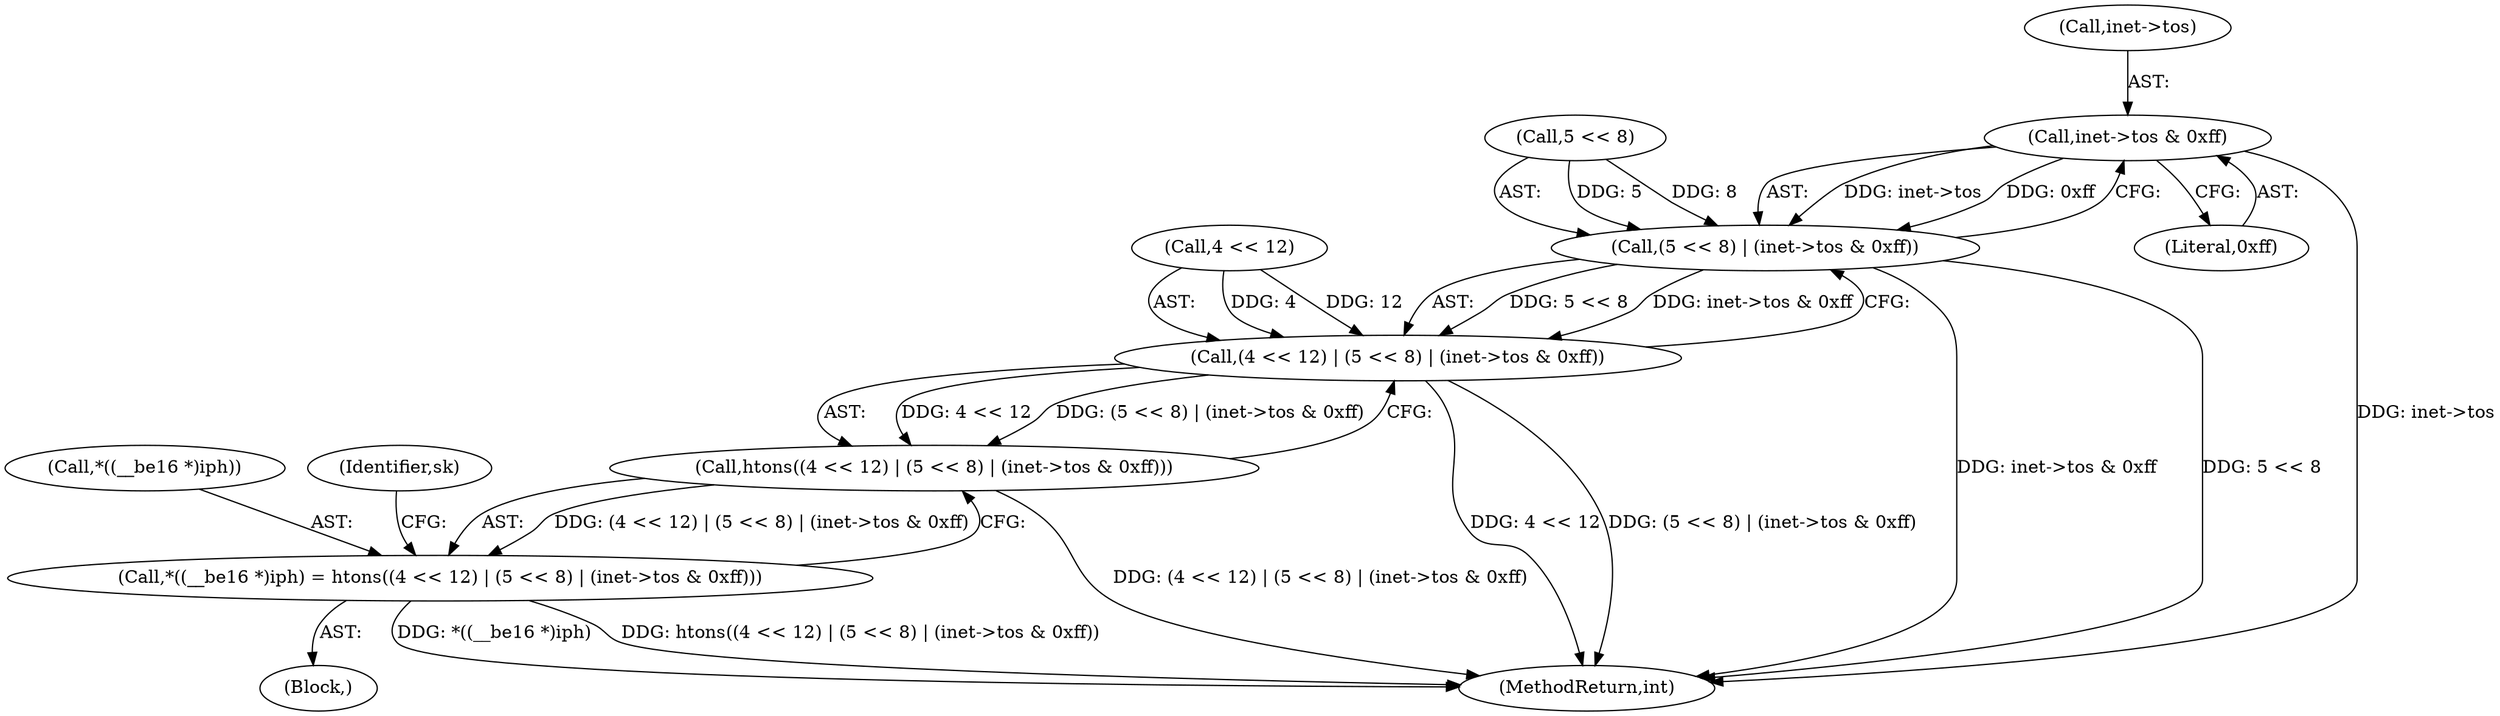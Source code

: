 digraph "0_linux_f6d8bd051c391c1c0458a30b2a7abcd939329259_22@pointer" {
"1000255" [label="(Call,inet->tos & 0xff)"];
"1000251" [label="(Call,(5 << 8) | (inet->tos & 0xff))"];
"1000247" [label="(Call,(4 << 12) | (5 << 8) | (inet->tos & 0xff))"];
"1000246" [label="(Call,htons((4 << 12) | (5 << 8) | (inet->tos & 0xff)))"];
"1000241" [label="(Call,*((__be16 *)iph) = htons((4 << 12) | (5 << 8) | (inet->tos & 0xff)))"];
"1000247" [label="(Call,(4 << 12) | (5 << 8) | (inet->tos & 0xff))"];
"1000252" [label="(Call,5 << 8)"];
"1000246" [label="(Call,htons((4 << 12) | (5 << 8) | (inet->tos & 0xff)))"];
"1000259" [label="(Literal,0xff)"];
"1000255" [label="(Call,inet->tos & 0xff)"];
"1000256" [label="(Call,inet->tos)"];
"1000371" [label="(MethodReturn,int)"];
"1000108" [label="(Block,)"];
"1000242" [label="(Call,*((__be16 *)iph))"];
"1000241" [label="(Call,*((__be16 *)iph) = htons((4 << 12) | (5 << 8) | (inet->tos & 0xff)))"];
"1000263" [label="(Identifier,sk)"];
"1000251" [label="(Call,(5 << 8) | (inet->tos & 0xff))"];
"1000248" [label="(Call,4 << 12)"];
"1000255" -> "1000251"  [label="AST: "];
"1000255" -> "1000259"  [label="CFG: "];
"1000256" -> "1000255"  [label="AST: "];
"1000259" -> "1000255"  [label="AST: "];
"1000251" -> "1000255"  [label="CFG: "];
"1000255" -> "1000371"  [label="DDG: inet->tos"];
"1000255" -> "1000251"  [label="DDG: inet->tos"];
"1000255" -> "1000251"  [label="DDG: 0xff"];
"1000251" -> "1000247"  [label="AST: "];
"1000252" -> "1000251"  [label="AST: "];
"1000247" -> "1000251"  [label="CFG: "];
"1000251" -> "1000371"  [label="DDG: inet->tos & 0xff"];
"1000251" -> "1000371"  [label="DDG: 5 << 8"];
"1000251" -> "1000247"  [label="DDG: 5 << 8"];
"1000251" -> "1000247"  [label="DDG: inet->tos & 0xff"];
"1000252" -> "1000251"  [label="DDG: 5"];
"1000252" -> "1000251"  [label="DDG: 8"];
"1000247" -> "1000246"  [label="AST: "];
"1000248" -> "1000247"  [label="AST: "];
"1000246" -> "1000247"  [label="CFG: "];
"1000247" -> "1000371"  [label="DDG: 4 << 12"];
"1000247" -> "1000371"  [label="DDG: (5 << 8) | (inet->tos & 0xff)"];
"1000247" -> "1000246"  [label="DDG: 4 << 12"];
"1000247" -> "1000246"  [label="DDG: (5 << 8) | (inet->tos & 0xff)"];
"1000248" -> "1000247"  [label="DDG: 4"];
"1000248" -> "1000247"  [label="DDG: 12"];
"1000246" -> "1000241"  [label="AST: "];
"1000241" -> "1000246"  [label="CFG: "];
"1000246" -> "1000371"  [label="DDG: (4 << 12) | (5 << 8) | (inet->tos & 0xff)"];
"1000246" -> "1000241"  [label="DDG: (4 << 12) | (5 << 8) | (inet->tos & 0xff)"];
"1000241" -> "1000108"  [label="AST: "];
"1000242" -> "1000241"  [label="AST: "];
"1000263" -> "1000241"  [label="CFG: "];
"1000241" -> "1000371"  [label="DDG: *((__be16 *)iph)"];
"1000241" -> "1000371"  [label="DDG: htons((4 << 12) | (5 << 8) | (inet->tos & 0xff))"];
}
